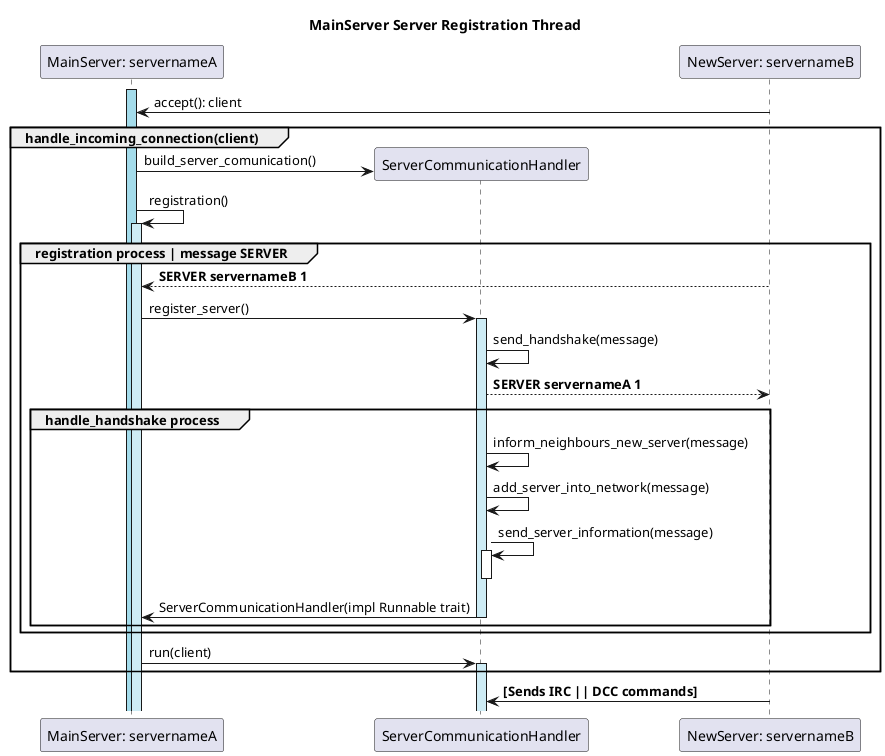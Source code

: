 @startuml
title MainServer Server Registration Thread
participant "MainServer: servernameA" as MS
participant ServerCommunicationHandler as SCH
participant "NewServer: servernameB" as MS2


activate MS #A4DCEB
MS2 -> MS : accept(): client
group handle_incoming_connection(client)
	MS -> SCH **: build_server_comunication()
	MS -> MS ++ #CEECF5: registration() 
		group registration process | message SERVER
		MS <-- MS2: <b>SERVER servernameB 1</b>
		MS -> SCH ++ #CEECF5: register_server() 
		SCH -> SCH : send_handshake(message)
		SCH --> MS2: <b>SERVER servernameA 1</b>
		group handle_handshake process 
			SCH -> SCH : inform_neighbours_new_server(message)
			SCH -> SCH : add_server_into_network(message)
			SCH -> SCH ++--: send_server_information(message)
			MS <- SCH --: ServerCommunicationHandler(impl Runnable trait)
		end
	end
	MS -> SCH ++ #CEECF5: run(client)
end
	MS2 -> SCH: <b>[Sends IRC || DCC commands]</b>


@enduml
